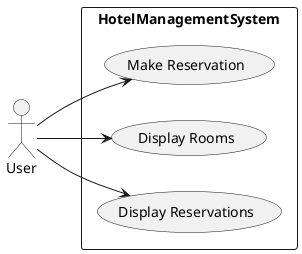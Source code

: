 @startuml
left to right direction
actor User

rectangle HotelManagementSystem {
    usecase "Make Reservation" as UC1
    usecase "Display Rooms" as UC2
    usecase "Display Reservations" as UC3

    User --> UC1
    User --> UC2
    User --> UC3

}
@enduml